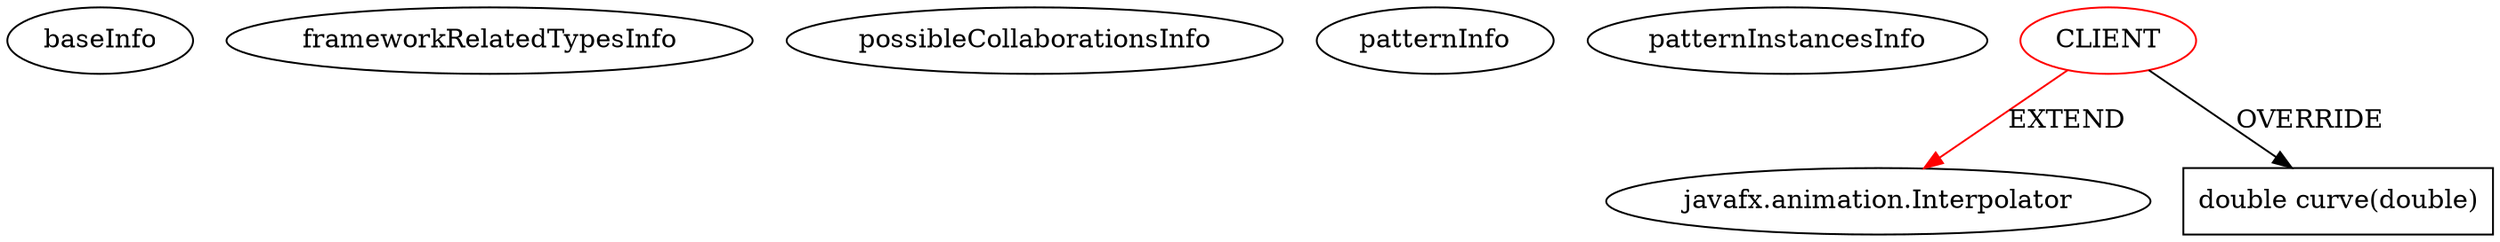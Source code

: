 digraph {
baseInfo[graphId=3426,category="pattern",isAnonymous=false,possibleRelation=false]
frameworkRelatedTypesInfo[0="javafx.animation.Interpolator"]
possibleCollaborationsInfo[]
patternInfo[frequency=6.0,patternRootClient=0]
patternInstancesInfo[0="simdimdim-MenuAnim~/simdimdim-MenuAnim/MenuAnim-master/src/menua/Interpolators.java~Exponential~4178",1="simdimdim-MenuAnim~/simdimdim-MenuAnim/MenuAnim-master/src/menua/Interpolators.java~Cubic~4180",2="simdimdim-MenuAnim~/simdimdim-MenuAnim/MenuAnim-master/src/menua/Interpolators.java~Quintic~4182",3="cmd802-projectmain~/cmd802-projectmain/projectmain-master/GroupProject/src/topicpane/animation/SHMAnimation.java~CustomInterpolator~2300",4="simdimdim-MenuAnim~/simdimdim-MenuAnim/MenuAnim-master/src/menua/Interpolators.java~Quartic~4181",5="simdimdim-MenuAnim~/simdimdim-MenuAnim/MenuAnim-master/src/menua/Interpolators.java~Quadratic~4179"]
1[label="javafx.animation.Interpolator",vertexType="FRAMEWORK_CLASS_TYPE",isFrameworkType=false]
0[label="CLIENT",vertexType="ROOT_CLIENT_CLASS_DECLARATION",isFrameworkType=false,color=red]
2[label="double curve(double)",vertexType="OVERRIDING_METHOD_DECLARATION",isFrameworkType=false,shape=box]
0->2[label="OVERRIDE"]
0->1[label="EXTEND",color=red]
}
